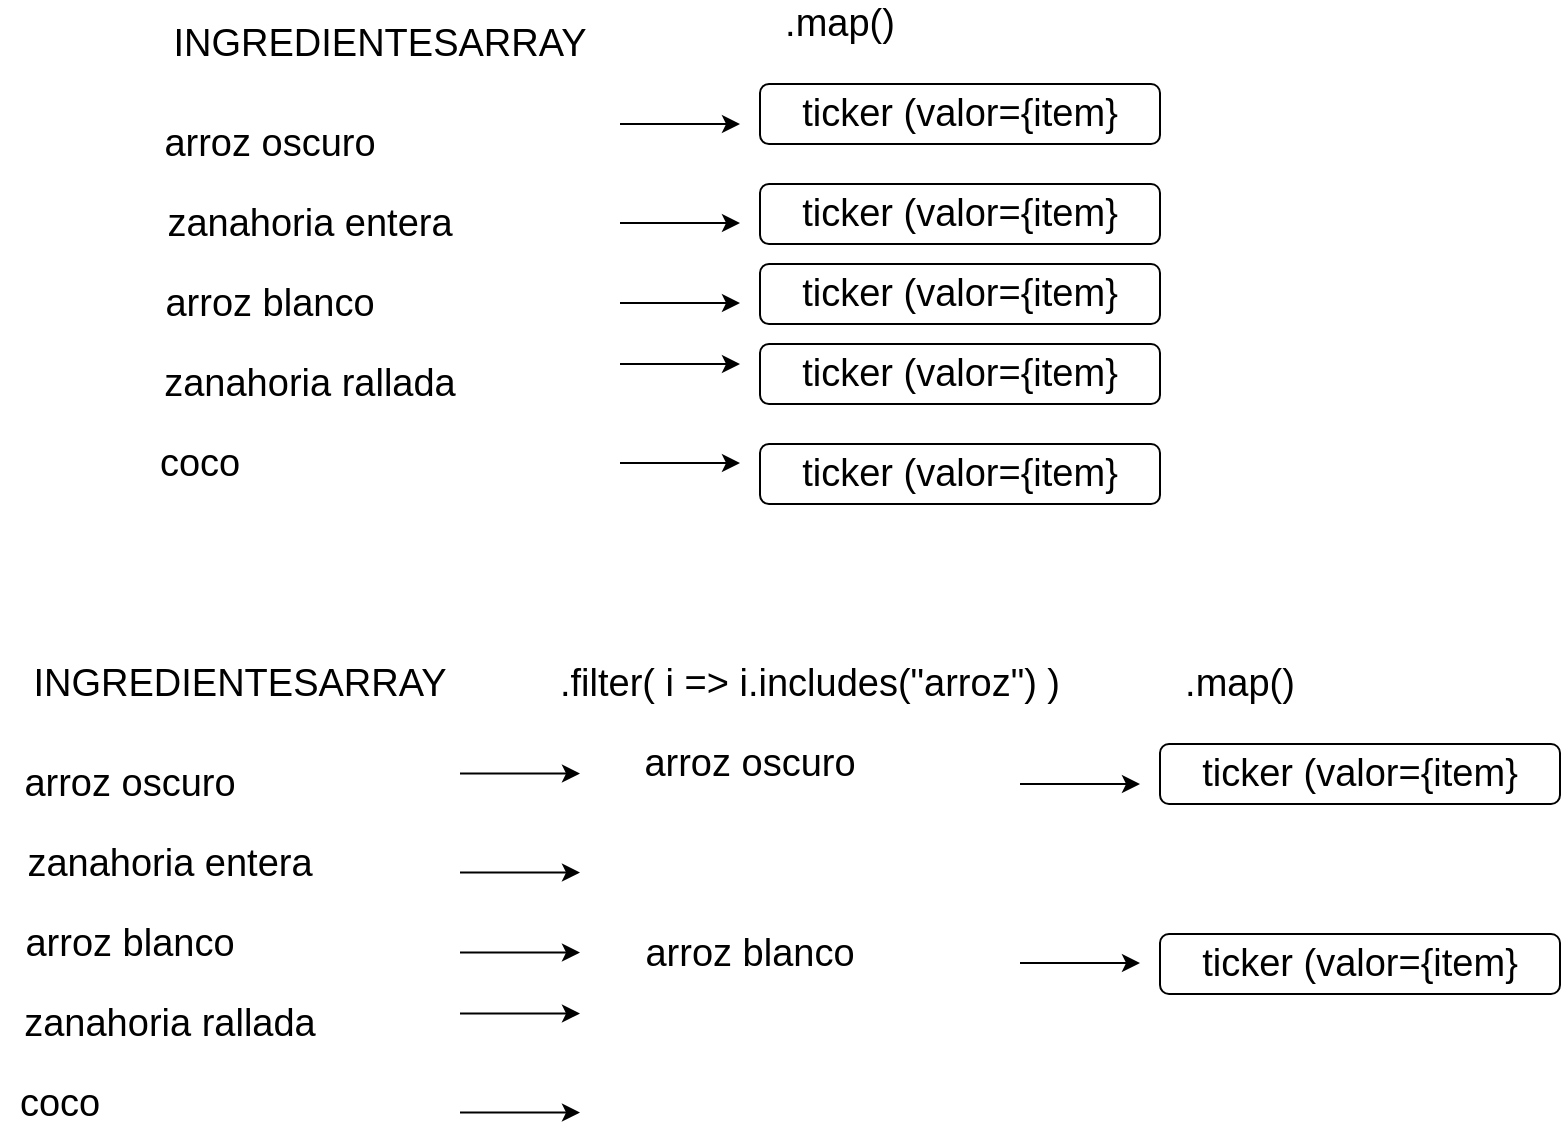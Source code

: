 <mxfile version="12.6.5" type="device"><diagram id="um4HyZUdQiyEtRB-dmPT" name="Page-1"><mxGraphModel dx="1102" dy="1000" grid="1" gridSize="10" guides="1" tooltips="1" connect="1" arrows="1" fold="1" page="1" pageScale="1" pageWidth="827" pageHeight="1169" math="0" shadow="0"><root><mxCell id="0"/><mxCell id="1" parent="0"/><mxCell id="7vV-_G-3vLU5JA2bVhfP-1" value="arroz oscuro" style="text;html=1;strokeColor=none;fillColor=none;align=center;verticalAlign=middle;whiteSpace=wrap;rounded=0;fontSize=19;" vertex="1" parent="1"><mxGeometry x="110" y="240" width="110" height="20" as="geometry"/></mxCell><mxCell id="7vV-_G-3vLU5JA2bVhfP-2" value="zanahoria entera" style="text;html=1;strokeColor=none;fillColor=none;align=center;verticalAlign=middle;whiteSpace=wrap;rounded=0;fontSize=19;" vertex="1" parent="1"><mxGeometry x="100" y="280" width="170" height="20" as="geometry"/></mxCell><mxCell id="7vV-_G-3vLU5JA2bVhfP-3" value="arroz blanco" style="text;html=1;strokeColor=none;fillColor=none;align=center;verticalAlign=middle;whiteSpace=wrap;rounded=0;fontSize=19;" vertex="1" parent="1"><mxGeometry x="100" y="320" width="130" height="20" as="geometry"/></mxCell><mxCell id="7vV-_G-3vLU5JA2bVhfP-4" value="zanahoria rallada" style="text;html=1;strokeColor=none;fillColor=none;align=center;verticalAlign=middle;whiteSpace=wrap;rounded=0;fontSize=19;" vertex="1" parent="1"><mxGeometry x="100" y="360" width="170" height="20" as="geometry"/></mxCell><mxCell id="7vV-_G-3vLU5JA2bVhfP-5" value="coco" style="text;html=1;strokeColor=none;fillColor=none;align=center;verticalAlign=middle;whiteSpace=wrap;rounded=0;fontSize=19;" vertex="1" parent="1"><mxGeometry x="110" y="400" width="40" height="20" as="geometry"/></mxCell><mxCell id="7vV-_G-3vLU5JA2bVhfP-6" value="INGREDIENTESARRAY" style="text;html=1;strokeColor=none;fillColor=none;align=center;verticalAlign=middle;whiteSpace=wrap;rounded=0;fontSize=19;" vertex="1" parent="1"><mxGeometry x="200" y="190" width="40" height="20" as="geometry"/></mxCell><mxCell id="7vV-_G-3vLU5JA2bVhfP-7" value=".map()" style="text;html=1;strokeColor=none;fillColor=none;align=center;verticalAlign=middle;whiteSpace=wrap;rounded=0;fontSize=19;" vertex="1" parent="1"><mxGeometry x="430" y="180" width="40" height="20" as="geometry"/></mxCell><mxCell id="7vV-_G-3vLU5JA2bVhfP-8" value="" style="endArrow=classic;html=1;fontSize=19;" edge="1" parent="1"><mxGeometry width="50" height="50" relative="1" as="geometry"><mxPoint x="340" y="240" as="sourcePoint"/><mxPoint x="400" y="240" as="targetPoint"/></mxGeometry></mxCell><mxCell id="7vV-_G-3vLU5JA2bVhfP-10" value="" style="endArrow=classic;html=1;fontSize=19;" edge="1" parent="1"><mxGeometry width="50" height="50" relative="1" as="geometry"><mxPoint x="340" y="289.5" as="sourcePoint"/><mxPoint x="400" y="289.5" as="targetPoint"/></mxGeometry></mxCell><mxCell id="7vV-_G-3vLU5JA2bVhfP-11" value="" style="endArrow=classic;html=1;fontSize=19;" edge="1" parent="1"><mxGeometry width="50" height="50" relative="1" as="geometry"><mxPoint x="340" y="329.5" as="sourcePoint"/><mxPoint x="400" y="329.5" as="targetPoint"/></mxGeometry></mxCell><mxCell id="7vV-_G-3vLU5JA2bVhfP-12" value="" style="endArrow=classic;html=1;fontSize=19;" edge="1" parent="1"><mxGeometry width="50" height="50" relative="1" as="geometry"><mxPoint x="340" y="360" as="sourcePoint"/><mxPoint x="400" y="360" as="targetPoint"/></mxGeometry></mxCell><mxCell id="7vV-_G-3vLU5JA2bVhfP-13" value="" style="endArrow=classic;html=1;fontSize=19;" edge="1" parent="1"><mxGeometry width="50" height="50" relative="1" as="geometry"><mxPoint x="340" y="409.5" as="sourcePoint"/><mxPoint x="400" y="409.5" as="targetPoint"/></mxGeometry></mxCell><mxCell id="7vV-_G-3vLU5JA2bVhfP-14" value="ticker (valor={item}" style="rounded=1;whiteSpace=wrap;html=1;fontSize=19;" vertex="1" parent="1"><mxGeometry x="410" y="220" width="200" height="30" as="geometry"/></mxCell><mxCell id="7vV-_G-3vLU5JA2bVhfP-15" value="ticker (valor={item}" style="rounded=1;whiteSpace=wrap;html=1;fontSize=19;" vertex="1" parent="1"><mxGeometry x="410" y="310" width="200" height="30" as="geometry"/></mxCell><mxCell id="7vV-_G-3vLU5JA2bVhfP-16" value="ticker (valor={item}" style="rounded=1;whiteSpace=wrap;html=1;fontSize=19;" vertex="1" parent="1"><mxGeometry x="410" y="350" width="200" height="30" as="geometry"/></mxCell><mxCell id="7vV-_G-3vLU5JA2bVhfP-17" value="ticker (valor={item}" style="rounded=1;whiteSpace=wrap;html=1;fontSize=19;" vertex="1" parent="1"><mxGeometry x="410" y="400" width="200" height="30" as="geometry"/></mxCell><mxCell id="7vV-_G-3vLU5JA2bVhfP-18" value="ticker (valor={item}" style="rounded=1;whiteSpace=wrap;html=1;fontSize=19;" vertex="1" parent="1"><mxGeometry x="410" y="270" width="200" height="30" as="geometry"/></mxCell><mxCell id="7vV-_G-3vLU5JA2bVhfP-19" value="arroz oscuro" style="text;html=1;strokeColor=none;fillColor=none;align=center;verticalAlign=middle;whiteSpace=wrap;rounded=0;fontSize=19;" vertex="1" parent="1"><mxGeometry x="40" y="560" width="110" height="20" as="geometry"/></mxCell><mxCell id="7vV-_G-3vLU5JA2bVhfP-20" value="zanahoria entera" style="text;html=1;strokeColor=none;fillColor=none;align=center;verticalAlign=middle;whiteSpace=wrap;rounded=0;fontSize=19;" vertex="1" parent="1"><mxGeometry x="30" y="600" width="170" height="20" as="geometry"/></mxCell><mxCell id="7vV-_G-3vLU5JA2bVhfP-21" value="arroz blanco" style="text;html=1;strokeColor=none;fillColor=none;align=center;verticalAlign=middle;whiteSpace=wrap;rounded=0;fontSize=19;" vertex="1" parent="1"><mxGeometry x="30" y="640" width="130" height="20" as="geometry"/></mxCell><mxCell id="7vV-_G-3vLU5JA2bVhfP-22" value="zanahoria rallada" style="text;html=1;strokeColor=none;fillColor=none;align=center;verticalAlign=middle;whiteSpace=wrap;rounded=0;fontSize=19;" vertex="1" parent="1"><mxGeometry x="30" y="680" width="170" height="20" as="geometry"/></mxCell><mxCell id="7vV-_G-3vLU5JA2bVhfP-23" value="coco" style="text;html=1;strokeColor=none;fillColor=none;align=center;verticalAlign=middle;whiteSpace=wrap;rounded=0;fontSize=19;" vertex="1" parent="1"><mxGeometry x="40" y="720" width="40" height="20" as="geometry"/></mxCell><mxCell id="7vV-_G-3vLU5JA2bVhfP-24" value="INGREDIENTESARRAY" style="text;html=1;strokeColor=none;fillColor=none;align=center;verticalAlign=middle;whiteSpace=wrap;rounded=0;fontSize=19;" vertex="1" parent="1"><mxGeometry x="130" y="510" width="40" height="20" as="geometry"/></mxCell><mxCell id="7vV-_G-3vLU5JA2bVhfP-25" value=".map()" style="text;html=1;strokeColor=none;fillColor=none;align=center;verticalAlign=middle;whiteSpace=wrap;rounded=0;fontSize=19;" vertex="1" parent="1"><mxGeometry x="630" y="510" width="40" height="20" as="geometry"/></mxCell><mxCell id="7vV-_G-3vLU5JA2bVhfP-26" value="" style="endArrow=classic;html=1;fontSize=19;" edge="1" parent="1"><mxGeometry width="50" height="50" relative="1" as="geometry"><mxPoint x="540" y="570" as="sourcePoint"/><mxPoint x="600" y="570" as="targetPoint"/></mxGeometry></mxCell><mxCell id="7vV-_G-3vLU5JA2bVhfP-28" value="" style="endArrow=classic;html=1;fontSize=19;" edge="1" parent="1"><mxGeometry width="50" height="50" relative="1" as="geometry"><mxPoint x="540" y="659.5" as="sourcePoint"/><mxPoint x="600" y="659.5" as="targetPoint"/></mxGeometry></mxCell><mxCell id="7vV-_G-3vLU5JA2bVhfP-31" value="ticker (valor={item}" style="rounded=1;whiteSpace=wrap;html=1;fontSize=19;" vertex="1" parent="1"><mxGeometry x="610" y="550" width="200" height="30" as="geometry"/></mxCell><mxCell id="7vV-_G-3vLU5JA2bVhfP-32" value="ticker (valor={item}" style="rounded=1;whiteSpace=wrap;html=1;fontSize=19;" vertex="1" parent="1"><mxGeometry x="610" y="645" width="200" height="30" as="geometry"/></mxCell><mxCell id="7vV-_G-3vLU5JA2bVhfP-36" value=".filter( i =&amp;gt; i.includes(&quot;arroz&quot;) )" style="text;html=1;strokeColor=none;fillColor=none;align=center;verticalAlign=middle;whiteSpace=wrap;rounded=0;fontSize=19;" vertex="1" parent="1"><mxGeometry x="300" y="510" width="270" height="20" as="geometry"/></mxCell><mxCell id="7vV-_G-3vLU5JA2bVhfP-42" value="" style="endArrow=classic;html=1;fontSize=19;" edge="1" parent="1"><mxGeometry width="50" height="50" relative="1" as="geometry"><mxPoint x="260" y="564.75" as="sourcePoint"/><mxPoint x="320" y="564.75" as="targetPoint"/></mxGeometry></mxCell><mxCell id="7vV-_G-3vLU5JA2bVhfP-43" value="" style="endArrow=classic;html=1;fontSize=19;" edge="1" parent="1"><mxGeometry width="50" height="50" relative="1" as="geometry"><mxPoint x="260" y="614.25" as="sourcePoint"/><mxPoint x="320" y="614.25" as="targetPoint"/></mxGeometry></mxCell><mxCell id="7vV-_G-3vLU5JA2bVhfP-44" value="" style="endArrow=classic;html=1;fontSize=19;" edge="1" parent="1"><mxGeometry width="50" height="50" relative="1" as="geometry"><mxPoint x="260" y="654.25" as="sourcePoint"/><mxPoint x="320" y="654.25" as="targetPoint"/></mxGeometry></mxCell><mxCell id="7vV-_G-3vLU5JA2bVhfP-45" value="" style="endArrow=classic;html=1;fontSize=19;" edge="1" parent="1"><mxGeometry width="50" height="50" relative="1" as="geometry"><mxPoint x="260" y="684.75" as="sourcePoint"/><mxPoint x="320" y="684.75" as="targetPoint"/></mxGeometry></mxCell><mxCell id="7vV-_G-3vLU5JA2bVhfP-46" value="" style="endArrow=classic;html=1;fontSize=19;" edge="1" parent="1"><mxGeometry width="50" height="50" relative="1" as="geometry"><mxPoint x="260" y="734.25" as="sourcePoint"/><mxPoint x="320" y="734.25" as="targetPoint"/></mxGeometry></mxCell><mxCell id="7vV-_G-3vLU5JA2bVhfP-47" value="arroz oscuro" style="text;html=1;strokeColor=none;fillColor=none;align=center;verticalAlign=middle;whiteSpace=wrap;rounded=0;fontSize=19;" vertex="1" parent="1"><mxGeometry x="350" y="550" width="110" height="20" as="geometry"/></mxCell><mxCell id="7vV-_G-3vLU5JA2bVhfP-48" value="arroz blanco" style="text;html=1;strokeColor=none;fillColor=none;align=center;verticalAlign=middle;whiteSpace=wrap;rounded=0;fontSize=19;" vertex="1" parent="1"><mxGeometry x="340" y="645" width="130" height="20" as="geometry"/></mxCell></root></mxGraphModel></diagram></mxfile>